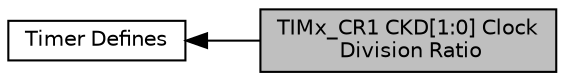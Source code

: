digraph "TIMx_CR1 CKD[1:0] Clock Division Ratio"
{
  edge [fontname="Helvetica",fontsize="10",labelfontname="Helvetica",labelfontsize="10"];
  node [fontname="Helvetica",fontsize="10",shape=record];
  rankdir=LR;
  Node0 [label="TIMx_CR1 CKD[1:0] Clock\l Division Ratio",height=0.2,width=0.4,color="black", fillcolor="grey75", style="filled", fontcolor="black"];
  Node1 [label="Timer Defines",height=0.2,width=0.4,color="black", fillcolor="white", style="filled",URL="$group__timer__defines.html",tooltip="libopencm3 Defined Constants and Types for the STM32F4xx Timers "];
  Node1->Node0 [shape=plaintext, dir="back", style="solid"];
}
